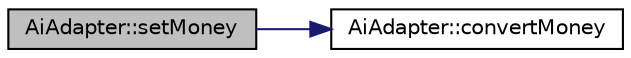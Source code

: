 digraph "AiAdapter::setMoney"
{
 // LATEX_PDF_SIZE
  edge [fontname="Helvetica",fontsize="10",labelfontname="Helvetica",labelfontsize="10"];
  node [fontname="Helvetica",fontsize="10",shape=record];
  rankdir="LR";
  Node1 [label="AiAdapter::setMoney",height=0.2,width=0.4,color="black", fillcolor="grey75", style="filled", fontcolor="black",tooltip=" "];
  Node1 -> Node2 [color="midnightblue",fontsize="10",style="solid",fontname="Helvetica"];
  Node2 [label="AiAdapter::convertMoney",height=0.2,width=0.4,color="black", fillcolor="white", style="filled",URL="$class_ai_adapter.html#a00bc5e6ed594a79e67736032d552ccf6",tooltip=" "];
}
